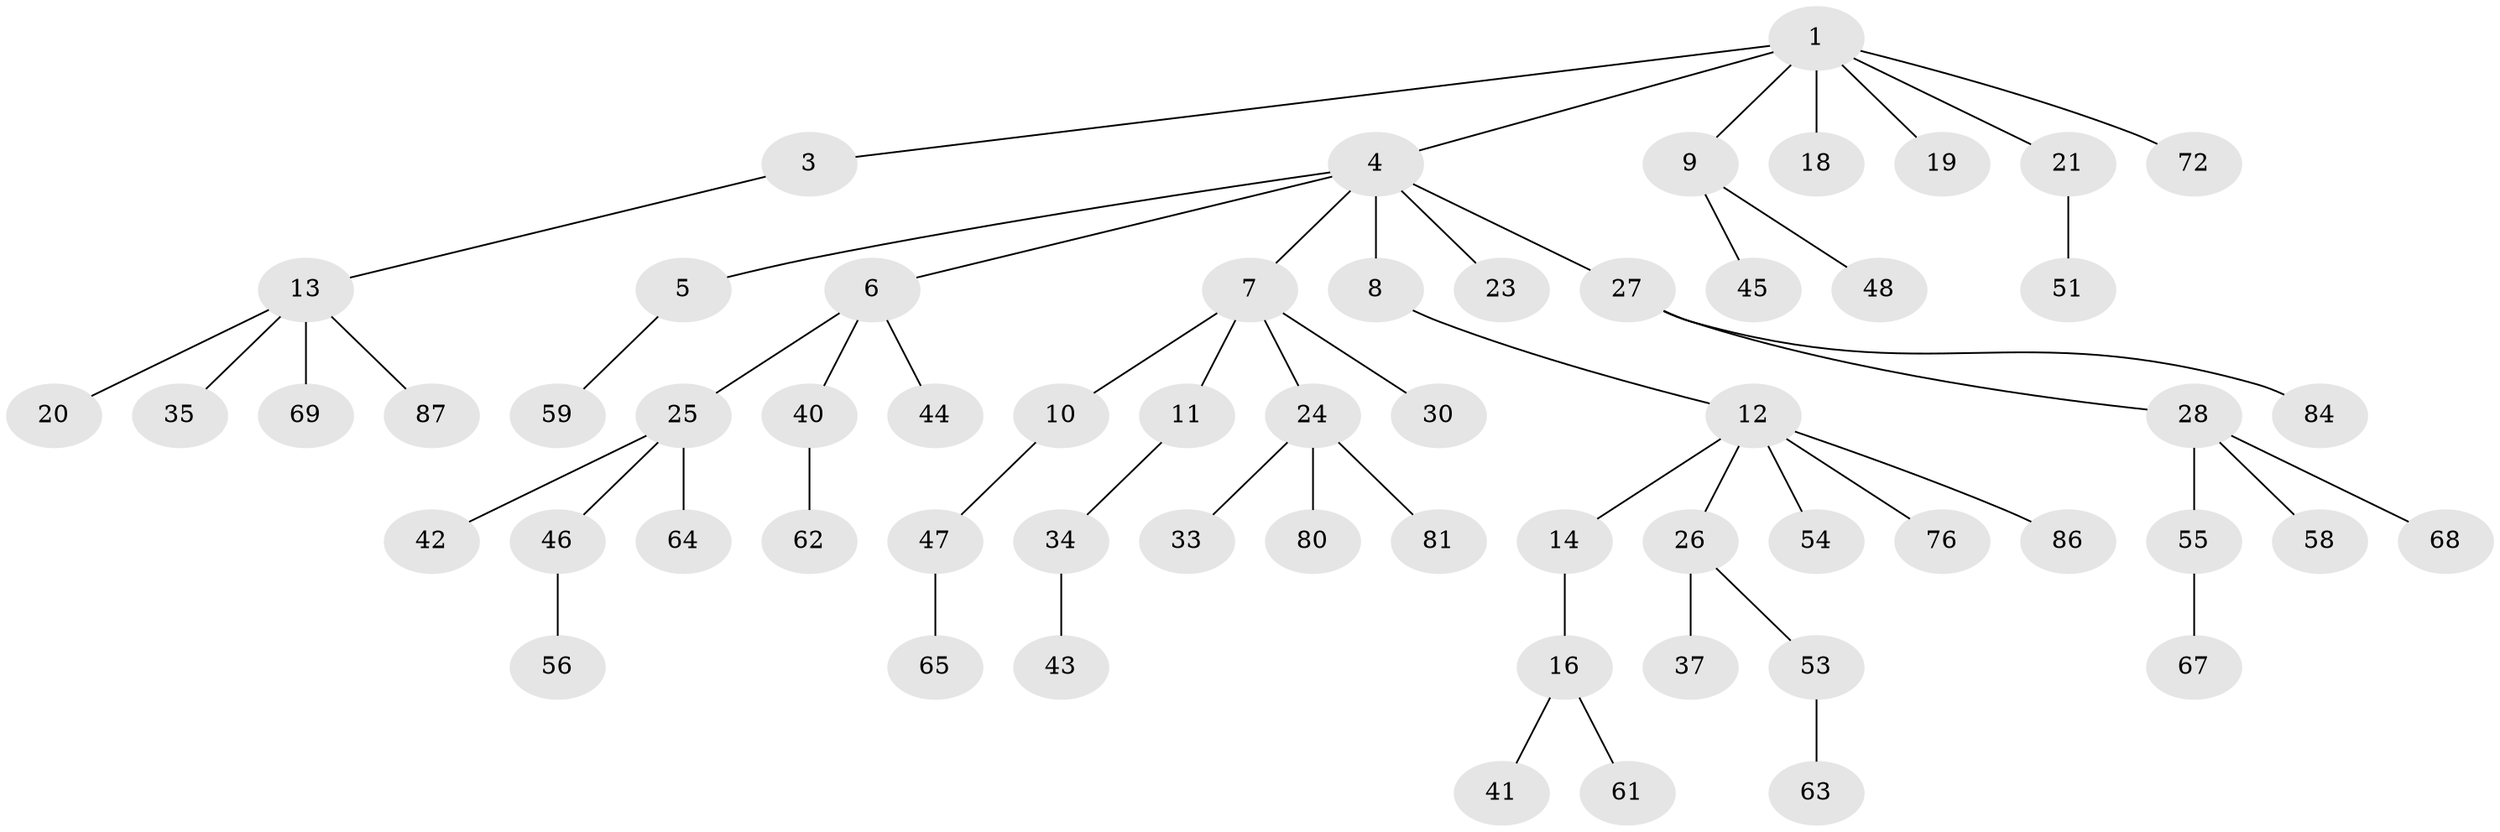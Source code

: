 // original degree distribution, {3: 0.14942528735632185, 6: 0.022988505747126436, 8: 0.011494252873563218, 2: 0.1839080459770115, 5: 0.022988505747126436, 4: 0.06896551724137931, 1: 0.5402298850574713}
// Generated by graph-tools (version 1.1) at 2025/42/03/06/25 10:42:03]
// undirected, 60 vertices, 59 edges
graph export_dot {
graph [start="1"]
  node [color=gray90,style=filled];
  1 [super="+2"];
  3 [super="+83"];
  4 [super="+36"];
  5;
  6 [super="+17"];
  7 [super="+31"];
  8;
  9 [super="+79"];
  10 [super="+15"];
  11;
  12 [super="+22"];
  13 [super="+66"];
  14 [super="+77"];
  16;
  18;
  19;
  20 [super="+32"];
  21;
  23 [super="+73"];
  24 [super="+71"];
  25 [super="+29"];
  26;
  27 [super="+39"];
  28 [super="+38"];
  30;
  33;
  34;
  35;
  37 [super="+75"];
  40 [super="+52"];
  41 [super="+82"];
  42;
  43;
  44;
  45;
  46 [super="+49"];
  47 [super="+74"];
  48 [super="+50"];
  51;
  53 [super="+70"];
  54;
  55 [super="+57"];
  56 [super="+60"];
  58 [super="+85"];
  59;
  61;
  62;
  63;
  64;
  65;
  67;
  68;
  69;
  72 [super="+78"];
  76;
  80;
  81;
  84;
  86;
  87;
  1 -- 3;
  1 -- 21;
  1 -- 18;
  1 -- 19;
  1 -- 4;
  1 -- 72;
  1 -- 9;
  3 -- 13;
  4 -- 5;
  4 -- 6;
  4 -- 7;
  4 -- 8;
  4 -- 23;
  4 -- 27;
  5 -- 59;
  6 -- 25;
  6 -- 40;
  6 -- 44;
  7 -- 10;
  7 -- 11;
  7 -- 24;
  7 -- 30;
  8 -- 12;
  9 -- 45;
  9 -- 48;
  10 -- 47;
  11 -- 34;
  12 -- 14;
  12 -- 54;
  12 -- 26;
  12 -- 86;
  12 -- 76;
  13 -- 20;
  13 -- 35;
  13 -- 69;
  13 -- 87;
  14 -- 16;
  16 -- 41;
  16 -- 61;
  21 -- 51;
  24 -- 33;
  24 -- 81;
  24 -- 80;
  25 -- 42;
  25 -- 46;
  25 -- 64;
  26 -- 37;
  26 -- 53;
  27 -- 28;
  27 -- 84;
  28 -- 55;
  28 -- 58;
  28 -- 68;
  34 -- 43;
  40 -- 62;
  46 -- 56;
  47 -- 65;
  53 -- 63;
  55 -- 67;
}
